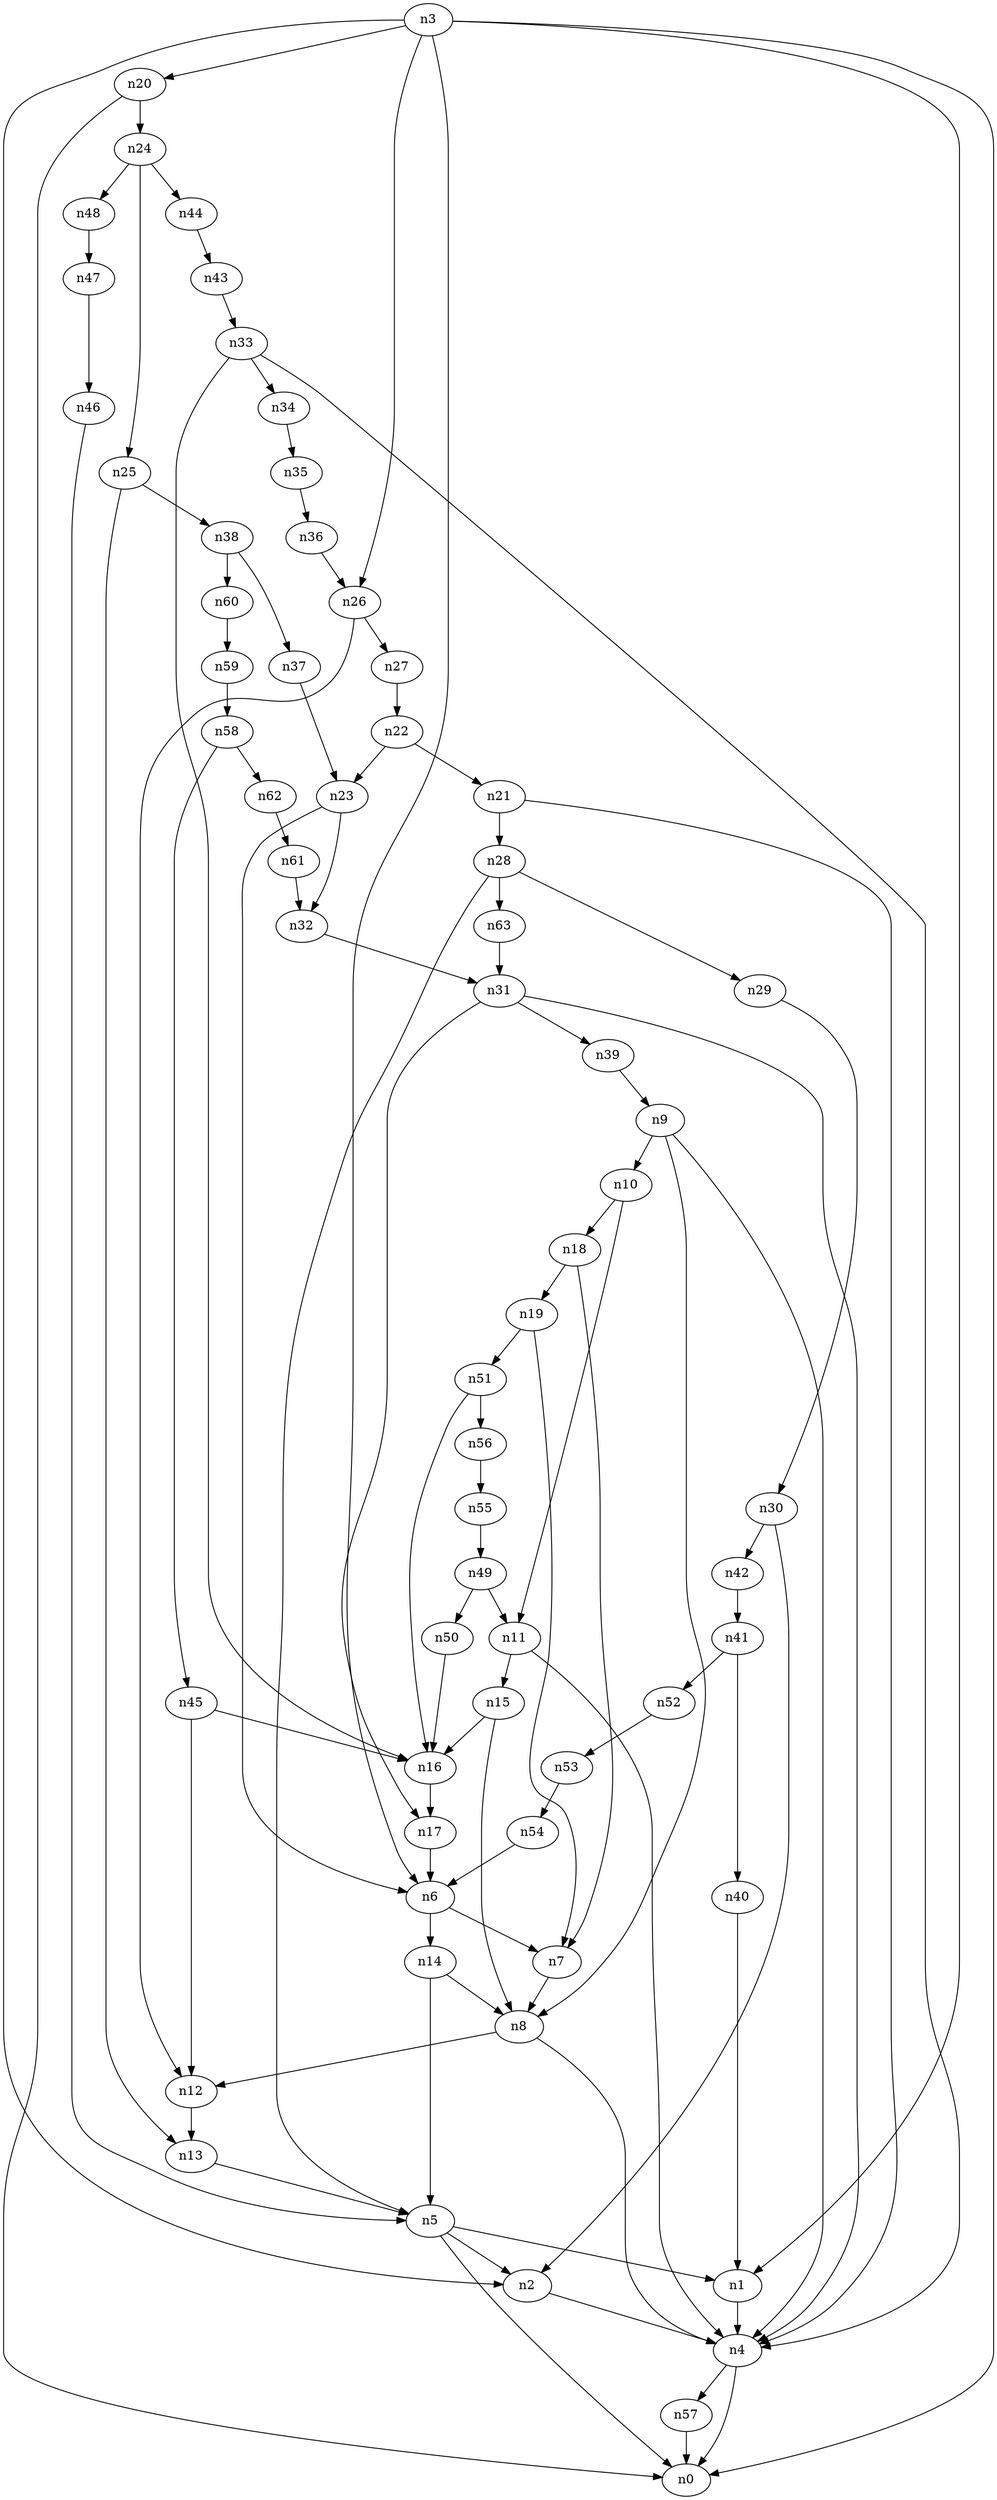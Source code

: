 digraph G {
	n1 -> n4	 [_graphml_id=e4];
	n2 -> n4	 [_graphml_id=e7];
	n3 -> n0	 [_graphml_id=e0];
	n3 -> n1	 [_graphml_id=e3];
	n3 -> n2	 [_graphml_id=e6];
	n3 -> n6	 [_graphml_id=e9];
	n3 -> n20	 [_graphml_id=e30];
	n3 -> n26	 [_graphml_id=e40];
	n4 -> n0	 [_graphml_id=e1];
	n4 -> n57	 [_graphml_id=e90];
	n5 -> n0	 [_graphml_id=e2];
	n5 -> n1	 [_graphml_id=e5];
	n5 -> n2	 [_graphml_id=e8];
	n6 -> n7	 [_graphml_id=e10];
	n6 -> n14	 [_graphml_id=e32];
	n7 -> n8	 [_graphml_id=e11];
	n8 -> n4	 [_graphml_id=e12];
	n8 -> n12	 [_graphml_id=e17];
	n9 -> n4	 [_graphml_id=e22];
	n9 -> n8	 [_graphml_id=e13];
	n9 -> n10	 [_graphml_id=e14];
	n10 -> n11	 [_graphml_id=e15];
	n10 -> n18	 [_graphml_id=e27];
	n11 -> n4	 [_graphml_id=e16];
	n11 -> n15	 [_graphml_id=e23];
	n12 -> n13	 [_graphml_id=e18];
	n13 -> n5	 [_graphml_id=e19];
	n14 -> n5	 [_graphml_id=e20];
	n14 -> n8	 [_graphml_id=e21];
	n15 -> n8	 [_graphml_id=e72];
	n15 -> n16	 [_graphml_id=e24];
	n16 -> n17	 [_graphml_id=e25];
	n17 -> n6	 [_graphml_id=e26];
	n18 -> n7	 [_graphml_id=e82];
	n18 -> n19	 [_graphml_id=e28];
	n19 -> n7	 [_graphml_id=e29];
	n19 -> n51	 [_graphml_id=e81];
	n20 -> n0	 [_graphml_id=e31];
	n20 -> n24	 [_graphml_id=e37];
	n21 -> n4	 [_graphml_id=e33];
	n21 -> n28	 [_graphml_id=e44];
	n22 -> n21	 [_graphml_id=e34];
	n22 -> n23	 [_graphml_id=e35];
	n23 -> n6	 [_graphml_id=e36];
	n23 -> n32	 [_graphml_id=e50];
	n24 -> n25	 [_graphml_id=e38];
	n24 -> n44	 [_graphml_id=e69];
	n24 -> n48	 [_graphml_id=e76];
	n25 -> n13	 [_graphml_id=e39];
	n25 -> n38	 [_graphml_id=e60];
	n26 -> n12	 [_graphml_id=e41];
	n26 -> n27	 [_graphml_id=e43];
	n27 -> n22	 [_graphml_id=e42];
	n28 -> n5	 [_graphml_id=e53];
	n28 -> n29	 [_graphml_id=e45];
	n28 -> n63	 [_graphml_id=e101];
	n29 -> n30	 [_graphml_id=e46];
	n30 -> n2	 [_graphml_id=e47];
	n30 -> n42	 [_graphml_id=e66];
	n31 -> n4	 [_graphml_id=e92];
	n31 -> n17	 [_graphml_id=e48];
	n31 -> n39	 [_graphml_id=e61];
	n32 -> n31	 [_graphml_id=e49];
	n33 -> n4	 [_graphml_id=e51];
	n33 -> n16	 [_graphml_id=e52];
	n33 -> n34	 [_graphml_id=e54];
	n34 -> n35	 [_graphml_id=e55];
	n35 -> n36	 [_graphml_id=e56];
	n36 -> n26	 [_graphml_id=e57];
	n37 -> n23	 [_graphml_id=e58];
	n38 -> n37	 [_graphml_id=e59];
	n38 -> n60	 [_graphml_id=e96];
	n39 -> n9	 [_graphml_id=e62];
	n40 -> n1	 [_graphml_id=e63];
	n41 -> n40	 [_graphml_id=e64];
	n41 -> n52	 [_graphml_id=e83];
	n42 -> n41	 [_graphml_id=e65];
	n43 -> n33	 [_graphml_id=e67];
	n44 -> n43	 [_graphml_id=e68];
	n45 -> n12	 [_graphml_id=e70];
	n45 -> n16	 [_graphml_id=e71];
	n46 -> n5	 [_graphml_id=e73];
	n47 -> n46	 [_graphml_id=e74];
	n48 -> n47	 [_graphml_id=e75];
	n49 -> n11	 [_graphml_id=e77];
	n49 -> n50	 [_graphml_id=e78];
	n50 -> n16	 [_graphml_id=e79];
	n51 -> n16	 [_graphml_id=e80];
	n51 -> n56	 [_graphml_id=e89];
	n52 -> n53	 [_graphml_id=e84];
	n53 -> n54	 [_graphml_id=e85];
	n54 -> n6	 [_graphml_id=e86];
	n55 -> n49	 [_graphml_id=e87];
	n56 -> n55	 [_graphml_id=e88];
	n57 -> n0	 [_graphml_id=e91];
	n58 -> n45	 [_graphml_id=e93];
	n58 -> n62	 [_graphml_id=e99];
	n59 -> n58	 [_graphml_id=e94];
	n60 -> n59	 [_graphml_id=e95];
	n61 -> n32	 [_graphml_id=e97];
	n62 -> n61	 [_graphml_id=e98];
	n63 -> n31	 [_graphml_id=e100];
}
